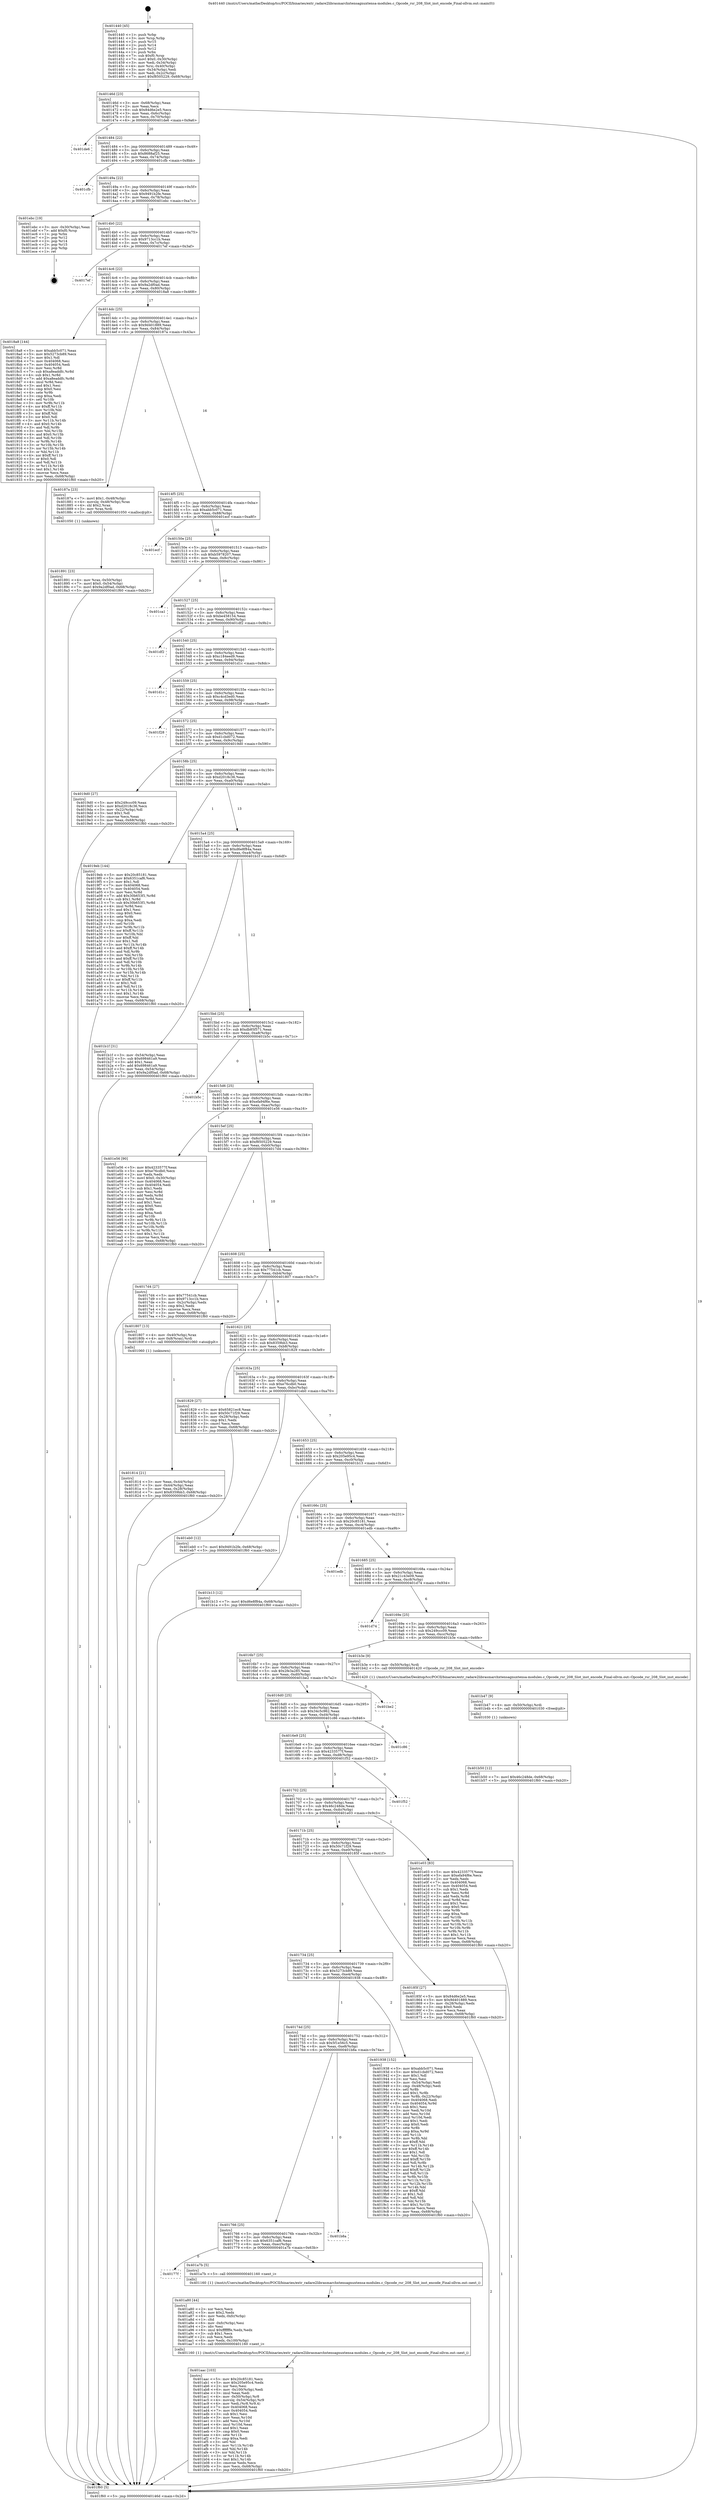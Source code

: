 digraph "0x401440" {
  label = "0x401440 (/mnt/c/Users/mathe/Desktop/tcc/POCII/binaries/extr_radare2librasmarchxtensagnuxtensa-modules.c_Opcode_rsr_208_Slot_inst_encode_Final-ollvm.out::main(0))"
  labelloc = "t"
  node[shape=record]

  Entry [label="",width=0.3,height=0.3,shape=circle,fillcolor=black,style=filled]
  "0x40146d" [label="{
     0x40146d [23]\l
     | [instrs]\l
     &nbsp;&nbsp;0x40146d \<+3\>: mov -0x68(%rbp),%eax\l
     &nbsp;&nbsp;0x401470 \<+2\>: mov %eax,%ecx\l
     &nbsp;&nbsp;0x401472 \<+6\>: sub $0x84d6e2e5,%ecx\l
     &nbsp;&nbsp;0x401478 \<+3\>: mov %eax,-0x6c(%rbp)\l
     &nbsp;&nbsp;0x40147b \<+3\>: mov %ecx,-0x70(%rbp)\l
     &nbsp;&nbsp;0x40147e \<+6\>: je 0000000000401de6 \<main+0x9a6\>\l
  }"]
  "0x401de6" [label="{
     0x401de6\l
  }", style=dashed]
  "0x401484" [label="{
     0x401484 [22]\l
     | [instrs]\l
     &nbsp;&nbsp;0x401484 \<+5\>: jmp 0000000000401489 \<main+0x49\>\l
     &nbsp;&nbsp;0x401489 \<+3\>: mov -0x6c(%rbp),%eax\l
     &nbsp;&nbsp;0x40148c \<+5\>: sub $0x8688af25,%eax\l
     &nbsp;&nbsp;0x401491 \<+3\>: mov %eax,-0x74(%rbp)\l
     &nbsp;&nbsp;0x401494 \<+6\>: je 0000000000401cfb \<main+0x8bb\>\l
  }"]
  Exit [label="",width=0.3,height=0.3,shape=circle,fillcolor=black,style=filled,peripheries=2]
  "0x401cfb" [label="{
     0x401cfb\l
  }", style=dashed]
  "0x40149a" [label="{
     0x40149a [22]\l
     | [instrs]\l
     &nbsp;&nbsp;0x40149a \<+5\>: jmp 000000000040149f \<main+0x5f\>\l
     &nbsp;&nbsp;0x40149f \<+3\>: mov -0x6c(%rbp),%eax\l
     &nbsp;&nbsp;0x4014a2 \<+5\>: sub $0x9491b2fe,%eax\l
     &nbsp;&nbsp;0x4014a7 \<+3\>: mov %eax,-0x78(%rbp)\l
     &nbsp;&nbsp;0x4014aa \<+6\>: je 0000000000401ebc \<main+0xa7c\>\l
  }"]
  "0x401b50" [label="{
     0x401b50 [12]\l
     | [instrs]\l
     &nbsp;&nbsp;0x401b50 \<+7\>: movl $0x46c248de,-0x68(%rbp)\l
     &nbsp;&nbsp;0x401b57 \<+5\>: jmp 0000000000401f60 \<main+0xb20\>\l
  }"]
  "0x401ebc" [label="{
     0x401ebc [19]\l
     | [instrs]\l
     &nbsp;&nbsp;0x401ebc \<+3\>: mov -0x30(%rbp),%eax\l
     &nbsp;&nbsp;0x401ebf \<+7\>: add $0xf0,%rsp\l
     &nbsp;&nbsp;0x401ec6 \<+1\>: pop %rbx\l
     &nbsp;&nbsp;0x401ec7 \<+2\>: pop %r12\l
     &nbsp;&nbsp;0x401ec9 \<+2\>: pop %r14\l
     &nbsp;&nbsp;0x401ecb \<+2\>: pop %r15\l
     &nbsp;&nbsp;0x401ecd \<+1\>: pop %rbp\l
     &nbsp;&nbsp;0x401ece \<+1\>: ret\l
  }"]
  "0x4014b0" [label="{
     0x4014b0 [22]\l
     | [instrs]\l
     &nbsp;&nbsp;0x4014b0 \<+5\>: jmp 00000000004014b5 \<main+0x75\>\l
     &nbsp;&nbsp;0x4014b5 \<+3\>: mov -0x6c(%rbp),%eax\l
     &nbsp;&nbsp;0x4014b8 \<+5\>: sub $0x9713cc1b,%eax\l
     &nbsp;&nbsp;0x4014bd \<+3\>: mov %eax,-0x7c(%rbp)\l
     &nbsp;&nbsp;0x4014c0 \<+6\>: je 00000000004017ef \<main+0x3af\>\l
  }"]
  "0x401b47" [label="{
     0x401b47 [9]\l
     | [instrs]\l
     &nbsp;&nbsp;0x401b47 \<+4\>: mov -0x50(%rbp),%rdi\l
     &nbsp;&nbsp;0x401b4b \<+5\>: call 0000000000401030 \<free@plt\>\l
     | [calls]\l
     &nbsp;&nbsp;0x401030 \{1\} (unknown)\l
  }"]
  "0x4017ef" [label="{
     0x4017ef\l
  }", style=dashed]
  "0x4014c6" [label="{
     0x4014c6 [22]\l
     | [instrs]\l
     &nbsp;&nbsp;0x4014c6 \<+5\>: jmp 00000000004014cb \<main+0x8b\>\l
     &nbsp;&nbsp;0x4014cb \<+3\>: mov -0x6c(%rbp),%eax\l
     &nbsp;&nbsp;0x4014ce \<+5\>: sub $0x9a2df0ad,%eax\l
     &nbsp;&nbsp;0x4014d3 \<+3\>: mov %eax,-0x80(%rbp)\l
     &nbsp;&nbsp;0x4014d6 \<+6\>: je 00000000004018a8 \<main+0x468\>\l
  }"]
  "0x401aac" [label="{
     0x401aac [103]\l
     | [instrs]\l
     &nbsp;&nbsp;0x401aac \<+5\>: mov $0x20c85181,%ecx\l
     &nbsp;&nbsp;0x401ab1 \<+5\>: mov $0x205e95c4,%edx\l
     &nbsp;&nbsp;0x401ab6 \<+2\>: xor %esi,%esi\l
     &nbsp;&nbsp;0x401ab8 \<+6\>: mov -0x100(%rbp),%edi\l
     &nbsp;&nbsp;0x401abe \<+3\>: imul %eax,%edi\l
     &nbsp;&nbsp;0x401ac1 \<+4\>: mov -0x50(%rbp),%r8\l
     &nbsp;&nbsp;0x401ac5 \<+4\>: movslq -0x54(%rbp),%r9\l
     &nbsp;&nbsp;0x401ac9 \<+4\>: mov %edi,(%r8,%r9,4)\l
     &nbsp;&nbsp;0x401acd \<+7\>: mov 0x404068,%eax\l
     &nbsp;&nbsp;0x401ad4 \<+7\>: mov 0x404054,%edi\l
     &nbsp;&nbsp;0x401adb \<+3\>: sub $0x1,%esi\l
     &nbsp;&nbsp;0x401ade \<+3\>: mov %eax,%r10d\l
     &nbsp;&nbsp;0x401ae1 \<+3\>: add %esi,%r10d\l
     &nbsp;&nbsp;0x401ae4 \<+4\>: imul %r10d,%eax\l
     &nbsp;&nbsp;0x401ae8 \<+3\>: and $0x1,%eax\l
     &nbsp;&nbsp;0x401aeb \<+3\>: cmp $0x0,%eax\l
     &nbsp;&nbsp;0x401aee \<+4\>: sete %r11b\l
     &nbsp;&nbsp;0x401af2 \<+3\>: cmp $0xa,%edi\l
     &nbsp;&nbsp;0x401af5 \<+3\>: setl %bl\l
     &nbsp;&nbsp;0x401af8 \<+3\>: mov %r11b,%r14b\l
     &nbsp;&nbsp;0x401afb \<+3\>: and %bl,%r14b\l
     &nbsp;&nbsp;0x401afe \<+3\>: xor %bl,%r11b\l
     &nbsp;&nbsp;0x401b01 \<+3\>: or %r11b,%r14b\l
     &nbsp;&nbsp;0x401b04 \<+4\>: test $0x1,%r14b\l
     &nbsp;&nbsp;0x401b08 \<+3\>: cmovne %edx,%ecx\l
     &nbsp;&nbsp;0x401b0b \<+3\>: mov %ecx,-0x68(%rbp)\l
     &nbsp;&nbsp;0x401b0e \<+5\>: jmp 0000000000401f60 \<main+0xb20\>\l
  }"]
  "0x4018a8" [label="{
     0x4018a8 [144]\l
     | [instrs]\l
     &nbsp;&nbsp;0x4018a8 \<+5\>: mov $0xabb5c071,%eax\l
     &nbsp;&nbsp;0x4018ad \<+5\>: mov $0x5273cb89,%ecx\l
     &nbsp;&nbsp;0x4018b2 \<+2\>: mov $0x1,%dl\l
     &nbsp;&nbsp;0x4018b4 \<+7\>: mov 0x404068,%esi\l
     &nbsp;&nbsp;0x4018bb \<+7\>: mov 0x404054,%edi\l
     &nbsp;&nbsp;0x4018c2 \<+3\>: mov %esi,%r8d\l
     &nbsp;&nbsp;0x4018c5 \<+7\>: sub $0xa8eaddfc,%r8d\l
     &nbsp;&nbsp;0x4018cc \<+4\>: sub $0x1,%r8d\l
     &nbsp;&nbsp;0x4018d0 \<+7\>: add $0xa8eaddfc,%r8d\l
     &nbsp;&nbsp;0x4018d7 \<+4\>: imul %r8d,%esi\l
     &nbsp;&nbsp;0x4018db \<+3\>: and $0x1,%esi\l
     &nbsp;&nbsp;0x4018de \<+3\>: cmp $0x0,%esi\l
     &nbsp;&nbsp;0x4018e1 \<+4\>: sete %r9b\l
     &nbsp;&nbsp;0x4018e5 \<+3\>: cmp $0xa,%edi\l
     &nbsp;&nbsp;0x4018e8 \<+4\>: setl %r10b\l
     &nbsp;&nbsp;0x4018ec \<+3\>: mov %r9b,%r11b\l
     &nbsp;&nbsp;0x4018ef \<+4\>: xor $0xff,%r11b\l
     &nbsp;&nbsp;0x4018f3 \<+3\>: mov %r10b,%bl\l
     &nbsp;&nbsp;0x4018f6 \<+3\>: xor $0xff,%bl\l
     &nbsp;&nbsp;0x4018f9 \<+3\>: xor $0x0,%dl\l
     &nbsp;&nbsp;0x4018fc \<+3\>: mov %r11b,%r14b\l
     &nbsp;&nbsp;0x4018ff \<+4\>: and $0x0,%r14b\l
     &nbsp;&nbsp;0x401903 \<+3\>: and %dl,%r9b\l
     &nbsp;&nbsp;0x401906 \<+3\>: mov %bl,%r15b\l
     &nbsp;&nbsp;0x401909 \<+4\>: and $0x0,%r15b\l
     &nbsp;&nbsp;0x40190d \<+3\>: and %dl,%r10b\l
     &nbsp;&nbsp;0x401910 \<+3\>: or %r9b,%r14b\l
     &nbsp;&nbsp;0x401913 \<+3\>: or %r10b,%r15b\l
     &nbsp;&nbsp;0x401916 \<+3\>: xor %r15b,%r14b\l
     &nbsp;&nbsp;0x401919 \<+3\>: or %bl,%r11b\l
     &nbsp;&nbsp;0x40191c \<+4\>: xor $0xff,%r11b\l
     &nbsp;&nbsp;0x401920 \<+3\>: or $0x0,%dl\l
     &nbsp;&nbsp;0x401923 \<+3\>: and %dl,%r11b\l
     &nbsp;&nbsp;0x401926 \<+3\>: or %r11b,%r14b\l
     &nbsp;&nbsp;0x401929 \<+4\>: test $0x1,%r14b\l
     &nbsp;&nbsp;0x40192d \<+3\>: cmovne %ecx,%eax\l
     &nbsp;&nbsp;0x401930 \<+3\>: mov %eax,-0x68(%rbp)\l
     &nbsp;&nbsp;0x401933 \<+5\>: jmp 0000000000401f60 \<main+0xb20\>\l
  }"]
  "0x4014dc" [label="{
     0x4014dc [25]\l
     | [instrs]\l
     &nbsp;&nbsp;0x4014dc \<+5\>: jmp 00000000004014e1 \<main+0xa1\>\l
     &nbsp;&nbsp;0x4014e1 \<+3\>: mov -0x6c(%rbp),%eax\l
     &nbsp;&nbsp;0x4014e4 \<+5\>: sub $0x9d401889,%eax\l
     &nbsp;&nbsp;0x4014e9 \<+6\>: mov %eax,-0x84(%rbp)\l
     &nbsp;&nbsp;0x4014ef \<+6\>: je 000000000040187a \<main+0x43a\>\l
  }"]
  "0x401a80" [label="{
     0x401a80 [44]\l
     | [instrs]\l
     &nbsp;&nbsp;0x401a80 \<+2\>: xor %ecx,%ecx\l
     &nbsp;&nbsp;0x401a82 \<+5\>: mov $0x2,%edx\l
     &nbsp;&nbsp;0x401a87 \<+6\>: mov %edx,-0xfc(%rbp)\l
     &nbsp;&nbsp;0x401a8d \<+1\>: cltd\l
     &nbsp;&nbsp;0x401a8e \<+6\>: mov -0xfc(%rbp),%esi\l
     &nbsp;&nbsp;0x401a94 \<+2\>: idiv %esi\l
     &nbsp;&nbsp;0x401a96 \<+6\>: imul $0xfffffffe,%edx,%edx\l
     &nbsp;&nbsp;0x401a9c \<+3\>: sub $0x1,%ecx\l
     &nbsp;&nbsp;0x401a9f \<+2\>: sub %ecx,%edx\l
     &nbsp;&nbsp;0x401aa1 \<+6\>: mov %edx,-0x100(%rbp)\l
     &nbsp;&nbsp;0x401aa7 \<+5\>: call 0000000000401160 \<next_i\>\l
     | [calls]\l
     &nbsp;&nbsp;0x401160 \{1\} (/mnt/c/Users/mathe/Desktop/tcc/POCII/binaries/extr_radare2librasmarchxtensagnuxtensa-modules.c_Opcode_rsr_208_Slot_inst_encode_Final-ollvm.out::next_i)\l
  }"]
  "0x40187a" [label="{
     0x40187a [23]\l
     | [instrs]\l
     &nbsp;&nbsp;0x40187a \<+7\>: movl $0x1,-0x48(%rbp)\l
     &nbsp;&nbsp;0x401881 \<+4\>: movslq -0x48(%rbp),%rax\l
     &nbsp;&nbsp;0x401885 \<+4\>: shl $0x2,%rax\l
     &nbsp;&nbsp;0x401889 \<+3\>: mov %rax,%rdi\l
     &nbsp;&nbsp;0x40188c \<+5\>: call 0000000000401050 \<malloc@plt\>\l
     | [calls]\l
     &nbsp;&nbsp;0x401050 \{1\} (unknown)\l
  }"]
  "0x4014f5" [label="{
     0x4014f5 [25]\l
     | [instrs]\l
     &nbsp;&nbsp;0x4014f5 \<+5\>: jmp 00000000004014fa \<main+0xba\>\l
     &nbsp;&nbsp;0x4014fa \<+3\>: mov -0x6c(%rbp),%eax\l
     &nbsp;&nbsp;0x4014fd \<+5\>: sub $0xabb5c071,%eax\l
     &nbsp;&nbsp;0x401502 \<+6\>: mov %eax,-0x88(%rbp)\l
     &nbsp;&nbsp;0x401508 \<+6\>: je 0000000000401ecf \<main+0xa8f\>\l
  }"]
  "0x40177f" [label="{
     0x40177f\l
  }", style=dashed]
  "0x401ecf" [label="{
     0x401ecf\l
  }", style=dashed]
  "0x40150e" [label="{
     0x40150e [25]\l
     | [instrs]\l
     &nbsp;&nbsp;0x40150e \<+5\>: jmp 0000000000401513 \<main+0xd3\>\l
     &nbsp;&nbsp;0x401513 \<+3\>: mov -0x6c(%rbp),%eax\l
     &nbsp;&nbsp;0x401516 \<+5\>: sub $0xb5978207,%eax\l
     &nbsp;&nbsp;0x40151b \<+6\>: mov %eax,-0x8c(%rbp)\l
     &nbsp;&nbsp;0x401521 \<+6\>: je 0000000000401ca1 \<main+0x861\>\l
  }"]
  "0x401a7b" [label="{
     0x401a7b [5]\l
     | [instrs]\l
     &nbsp;&nbsp;0x401a7b \<+5\>: call 0000000000401160 \<next_i\>\l
     | [calls]\l
     &nbsp;&nbsp;0x401160 \{1\} (/mnt/c/Users/mathe/Desktop/tcc/POCII/binaries/extr_radare2librasmarchxtensagnuxtensa-modules.c_Opcode_rsr_208_Slot_inst_encode_Final-ollvm.out::next_i)\l
  }"]
  "0x401ca1" [label="{
     0x401ca1\l
  }", style=dashed]
  "0x401527" [label="{
     0x401527 [25]\l
     | [instrs]\l
     &nbsp;&nbsp;0x401527 \<+5\>: jmp 000000000040152c \<main+0xec\>\l
     &nbsp;&nbsp;0x40152c \<+3\>: mov -0x6c(%rbp),%eax\l
     &nbsp;&nbsp;0x40152f \<+5\>: sub $0xbe458154,%eax\l
     &nbsp;&nbsp;0x401534 \<+6\>: mov %eax,-0x90(%rbp)\l
     &nbsp;&nbsp;0x40153a \<+6\>: je 0000000000401df2 \<main+0x9b2\>\l
  }"]
  "0x401766" [label="{
     0x401766 [25]\l
     | [instrs]\l
     &nbsp;&nbsp;0x401766 \<+5\>: jmp 000000000040176b \<main+0x32b\>\l
     &nbsp;&nbsp;0x40176b \<+3\>: mov -0x6c(%rbp),%eax\l
     &nbsp;&nbsp;0x40176e \<+5\>: sub $0x6351caf6,%eax\l
     &nbsp;&nbsp;0x401773 \<+6\>: mov %eax,-0xec(%rbp)\l
     &nbsp;&nbsp;0x401779 \<+6\>: je 0000000000401a7b \<main+0x63b\>\l
  }"]
  "0x401df2" [label="{
     0x401df2\l
  }", style=dashed]
  "0x401540" [label="{
     0x401540 [25]\l
     | [instrs]\l
     &nbsp;&nbsp;0x401540 \<+5\>: jmp 0000000000401545 \<main+0x105\>\l
     &nbsp;&nbsp;0x401545 \<+3\>: mov -0x6c(%rbp),%eax\l
     &nbsp;&nbsp;0x401548 \<+5\>: sub $0xc184eed9,%eax\l
     &nbsp;&nbsp;0x40154d \<+6\>: mov %eax,-0x94(%rbp)\l
     &nbsp;&nbsp;0x401553 \<+6\>: je 0000000000401d1c \<main+0x8dc\>\l
  }"]
  "0x401b8a" [label="{
     0x401b8a\l
  }", style=dashed]
  "0x401d1c" [label="{
     0x401d1c\l
  }", style=dashed]
  "0x401559" [label="{
     0x401559 [25]\l
     | [instrs]\l
     &nbsp;&nbsp;0x401559 \<+5\>: jmp 000000000040155e \<main+0x11e\>\l
     &nbsp;&nbsp;0x40155e \<+3\>: mov -0x6c(%rbp),%eax\l
     &nbsp;&nbsp;0x401561 \<+5\>: sub $0xc4cd3ed0,%eax\l
     &nbsp;&nbsp;0x401566 \<+6\>: mov %eax,-0x98(%rbp)\l
     &nbsp;&nbsp;0x40156c \<+6\>: je 0000000000401f28 \<main+0xae8\>\l
  }"]
  "0x40174d" [label="{
     0x40174d [25]\l
     | [instrs]\l
     &nbsp;&nbsp;0x40174d \<+5\>: jmp 0000000000401752 \<main+0x312\>\l
     &nbsp;&nbsp;0x401752 \<+3\>: mov -0x6c(%rbp),%eax\l
     &nbsp;&nbsp;0x401755 \<+5\>: sub $0x5f1e56c5,%eax\l
     &nbsp;&nbsp;0x40175a \<+6\>: mov %eax,-0xe8(%rbp)\l
     &nbsp;&nbsp;0x401760 \<+6\>: je 0000000000401b8a \<main+0x74a\>\l
  }"]
  "0x401f28" [label="{
     0x401f28\l
  }", style=dashed]
  "0x401572" [label="{
     0x401572 [25]\l
     | [instrs]\l
     &nbsp;&nbsp;0x401572 \<+5\>: jmp 0000000000401577 \<main+0x137\>\l
     &nbsp;&nbsp;0x401577 \<+3\>: mov -0x6c(%rbp),%eax\l
     &nbsp;&nbsp;0x40157a \<+5\>: sub $0xd1cbd072,%eax\l
     &nbsp;&nbsp;0x40157f \<+6\>: mov %eax,-0x9c(%rbp)\l
     &nbsp;&nbsp;0x401585 \<+6\>: je 00000000004019d0 \<main+0x590\>\l
  }"]
  "0x401938" [label="{
     0x401938 [152]\l
     | [instrs]\l
     &nbsp;&nbsp;0x401938 \<+5\>: mov $0xabb5c071,%eax\l
     &nbsp;&nbsp;0x40193d \<+5\>: mov $0xd1cbd072,%ecx\l
     &nbsp;&nbsp;0x401942 \<+2\>: mov $0x1,%dl\l
     &nbsp;&nbsp;0x401944 \<+2\>: xor %esi,%esi\l
     &nbsp;&nbsp;0x401946 \<+3\>: mov -0x54(%rbp),%edi\l
     &nbsp;&nbsp;0x401949 \<+3\>: cmp -0x48(%rbp),%edi\l
     &nbsp;&nbsp;0x40194c \<+4\>: setl %r8b\l
     &nbsp;&nbsp;0x401950 \<+4\>: and $0x1,%r8b\l
     &nbsp;&nbsp;0x401954 \<+4\>: mov %r8b,-0x22(%rbp)\l
     &nbsp;&nbsp;0x401958 \<+7\>: mov 0x404068,%edi\l
     &nbsp;&nbsp;0x40195f \<+8\>: mov 0x404054,%r9d\l
     &nbsp;&nbsp;0x401967 \<+3\>: sub $0x1,%esi\l
     &nbsp;&nbsp;0x40196a \<+3\>: mov %edi,%r10d\l
     &nbsp;&nbsp;0x40196d \<+3\>: add %esi,%r10d\l
     &nbsp;&nbsp;0x401970 \<+4\>: imul %r10d,%edi\l
     &nbsp;&nbsp;0x401974 \<+3\>: and $0x1,%edi\l
     &nbsp;&nbsp;0x401977 \<+3\>: cmp $0x0,%edi\l
     &nbsp;&nbsp;0x40197a \<+4\>: sete %r8b\l
     &nbsp;&nbsp;0x40197e \<+4\>: cmp $0xa,%r9d\l
     &nbsp;&nbsp;0x401982 \<+4\>: setl %r11b\l
     &nbsp;&nbsp;0x401986 \<+3\>: mov %r8b,%bl\l
     &nbsp;&nbsp;0x401989 \<+3\>: xor $0xff,%bl\l
     &nbsp;&nbsp;0x40198c \<+3\>: mov %r11b,%r14b\l
     &nbsp;&nbsp;0x40198f \<+4\>: xor $0xff,%r14b\l
     &nbsp;&nbsp;0x401993 \<+3\>: xor $0x1,%dl\l
     &nbsp;&nbsp;0x401996 \<+3\>: mov %bl,%r15b\l
     &nbsp;&nbsp;0x401999 \<+4\>: and $0xff,%r15b\l
     &nbsp;&nbsp;0x40199d \<+3\>: and %dl,%r8b\l
     &nbsp;&nbsp;0x4019a0 \<+3\>: mov %r14b,%r12b\l
     &nbsp;&nbsp;0x4019a3 \<+4\>: and $0xff,%r12b\l
     &nbsp;&nbsp;0x4019a7 \<+3\>: and %dl,%r11b\l
     &nbsp;&nbsp;0x4019aa \<+3\>: or %r8b,%r15b\l
     &nbsp;&nbsp;0x4019ad \<+3\>: or %r11b,%r12b\l
     &nbsp;&nbsp;0x4019b0 \<+3\>: xor %r12b,%r15b\l
     &nbsp;&nbsp;0x4019b3 \<+3\>: or %r14b,%bl\l
     &nbsp;&nbsp;0x4019b6 \<+3\>: xor $0xff,%bl\l
     &nbsp;&nbsp;0x4019b9 \<+3\>: or $0x1,%dl\l
     &nbsp;&nbsp;0x4019bc \<+2\>: and %dl,%bl\l
     &nbsp;&nbsp;0x4019be \<+3\>: or %bl,%r15b\l
     &nbsp;&nbsp;0x4019c1 \<+4\>: test $0x1,%r15b\l
     &nbsp;&nbsp;0x4019c5 \<+3\>: cmovne %ecx,%eax\l
     &nbsp;&nbsp;0x4019c8 \<+3\>: mov %eax,-0x68(%rbp)\l
     &nbsp;&nbsp;0x4019cb \<+5\>: jmp 0000000000401f60 \<main+0xb20\>\l
  }"]
  "0x4019d0" [label="{
     0x4019d0 [27]\l
     | [instrs]\l
     &nbsp;&nbsp;0x4019d0 \<+5\>: mov $0x249ccc09,%eax\l
     &nbsp;&nbsp;0x4019d5 \<+5\>: mov $0xd2018c36,%ecx\l
     &nbsp;&nbsp;0x4019da \<+3\>: mov -0x22(%rbp),%dl\l
     &nbsp;&nbsp;0x4019dd \<+3\>: test $0x1,%dl\l
     &nbsp;&nbsp;0x4019e0 \<+3\>: cmovne %ecx,%eax\l
     &nbsp;&nbsp;0x4019e3 \<+3\>: mov %eax,-0x68(%rbp)\l
     &nbsp;&nbsp;0x4019e6 \<+5\>: jmp 0000000000401f60 \<main+0xb20\>\l
  }"]
  "0x40158b" [label="{
     0x40158b [25]\l
     | [instrs]\l
     &nbsp;&nbsp;0x40158b \<+5\>: jmp 0000000000401590 \<main+0x150\>\l
     &nbsp;&nbsp;0x401590 \<+3\>: mov -0x6c(%rbp),%eax\l
     &nbsp;&nbsp;0x401593 \<+5\>: sub $0xd2018c36,%eax\l
     &nbsp;&nbsp;0x401598 \<+6\>: mov %eax,-0xa0(%rbp)\l
     &nbsp;&nbsp;0x40159e \<+6\>: je 00000000004019eb \<main+0x5ab\>\l
  }"]
  "0x401891" [label="{
     0x401891 [23]\l
     | [instrs]\l
     &nbsp;&nbsp;0x401891 \<+4\>: mov %rax,-0x50(%rbp)\l
     &nbsp;&nbsp;0x401895 \<+7\>: movl $0x0,-0x54(%rbp)\l
     &nbsp;&nbsp;0x40189c \<+7\>: movl $0x9a2df0ad,-0x68(%rbp)\l
     &nbsp;&nbsp;0x4018a3 \<+5\>: jmp 0000000000401f60 \<main+0xb20\>\l
  }"]
  "0x4019eb" [label="{
     0x4019eb [144]\l
     | [instrs]\l
     &nbsp;&nbsp;0x4019eb \<+5\>: mov $0x20c85181,%eax\l
     &nbsp;&nbsp;0x4019f0 \<+5\>: mov $0x6351caf6,%ecx\l
     &nbsp;&nbsp;0x4019f5 \<+2\>: mov $0x1,%dl\l
     &nbsp;&nbsp;0x4019f7 \<+7\>: mov 0x404068,%esi\l
     &nbsp;&nbsp;0x4019fe \<+7\>: mov 0x404054,%edi\l
     &nbsp;&nbsp;0x401a05 \<+3\>: mov %esi,%r8d\l
     &nbsp;&nbsp;0x401a08 \<+7\>: add $0x30b653f1,%r8d\l
     &nbsp;&nbsp;0x401a0f \<+4\>: sub $0x1,%r8d\l
     &nbsp;&nbsp;0x401a13 \<+7\>: sub $0x30b653f1,%r8d\l
     &nbsp;&nbsp;0x401a1a \<+4\>: imul %r8d,%esi\l
     &nbsp;&nbsp;0x401a1e \<+3\>: and $0x1,%esi\l
     &nbsp;&nbsp;0x401a21 \<+3\>: cmp $0x0,%esi\l
     &nbsp;&nbsp;0x401a24 \<+4\>: sete %r9b\l
     &nbsp;&nbsp;0x401a28 \<+3\>: cmp $0xa,%edi\l
     &nbsp;&nbsp;0x401a2b \<+4\>: setl %r10b\l
     &nbsp;&nbsp;0x401a2f \<+3\>: mov %r9b,%r11b\l
     &nbsp;&nbsp;0x401a32 \<+4\>: xor $0xff,%r11b\l
     &nbsp;&nbsp;0x401a36 \<+3\>: mov %r10b,%bl\l
     &nbsp;&nbsp;0x401a39 \<+3\>: xor $0xff,%bl\l
     &nbsp;&nbsp;0x401a3c \<+3\>: xor $0x1,%dl\l
     &nbsp;&nbsp;0x401a3f \<+3\>: mov %r11b,%r14b\l
     &nbsp;&nbsp;0x401a42 \<+4\>: and $0xff,%r14b\l
     &nbsp;&nbsp;0x401a46 \<+3\>: and %dl,%r9b\l
     &nbsp;&nbsp;0x401a49 \<+3\>: mov %bl,%r15b\l
     &nbsp;&nbsp;0x401a4c \<+4\>: and $0xff,%r15b\l
     &nbsp;&nbsp;0x401a50 \<+3\>: and %dl,%r10b\l
     &nbsp;&nbsp;0x401a53 \<+3\>: or %r9b,%r14b\l
     &nbsp;&nbsp;0x401a56 \<+3\>: or %r10b,%r15b\l
     &nbsp;&nbsp;0x401a59 \<+3\>: xor %r15b,%r14b\l
     &nbsp;&nbsp;0x401a5c \<+3\>: or %bl,%r11b\l
     &nbsp;&nbsp;0x401a5f \<+4\>: xor $0xff,%r11b\l
     &nbsp;&nbsp;0x401a63 \<+3\>: or $0x1,%dl\l
     &nbsp;&nbsp;0x401a66 \<+3\>: and %dl,%r11b\l
     &nbsp;&nbsp;0x401a69 \<+3\>: or %r11b,%r14b\l
     &nbsp;&nbsp;0x401a6c \<+4\>: test $0x1,%r14b\l
     &nbsp;&nbsp;0x401a70 \<+3\>: cmovne %ecx,%eax\l
     &nbsp;&nbsp;0x401a73 \<+3\>: mov %eax,-0x68(%rbp)\l
     &nbsp;&nbsp;0x401a76 \<+5\>: jmp 0000000000401f60 \<main+0xb20\>\l
  }"]
  "0x4015a4" [label="{
     0x4015a4 [25]\l
     | [instrs]\l
     &nbsp;&nbsp;0x4015a4 \<+5\>: jmp 00000000004015a9 \<main+0x169\>\l
     &nbsp;&nbsp;0x4015a9 \<+3\>: mov -0x6c(%rbp),%eax\l
     &nbsp;&nbsp;0x4015ac \<+5\>: sub $0xd6e8f84a,%eax\l
     &nbsp;&nbsp;0x4015b1 \<+6\>: mov %eax,-0xa4(%rbp)\l
     &nbsp;&nbsp;0x4015b7 \<+6\>: je 0000000000401b1f \<main+0x6df\>\l
  }"]
  "0x401734" [label="{
     0x401734 [25]\l
     | [instrs]\l
     &nbsp;&nbsp;0x401734 \<+5\>: jmp 0000000000401739 \<main+0x2f9\>\l
     &nbsp;&nbsp;0x401739 \<+3\>: mov -0x6c(%rbp),%eax\l
     &nbsp;&nbsp;0x40173c \<+5\>: sub $0x5273cb89,%eax\l
     &nbsp;&nbsp;0x401741 \<+6\>: mov %eax,-0xe4(%rbp)\l
     &nbsp;&nbsp;0x401747 \<+6\>: je 0000000000401938 \<main+0x4f8\>\l
  }"]
  "0x401b1f" [label="{
     0x401b1f [31]\l
     | [instrs]\l
     &nbsp;&nbsp;0x401b1f \<+3\>: mov -0x54(%rbp),%eax\l
     &nbsp;&nbsp;0x401b22 \<+5\>: sub $0x698461a9,%eax\l
     &nbsp;&nbsp;0x401b27 \<+3\>: add $0x1,%eax\l
     &nbsp;&nbsp;0x401b2a \<+5\>: add $0x698461a9,%eax\l
     &nbsp;&nbsp;0x401b2f \<+3\>: mov %eax,-0x54(%rbp)\l
     &nbsp;&nbsp;0x401b32 \<+7\>: movl $0x9a2df0ad,-0x68(%rbp)\l
     &nbsp;&nbsp;0x401b39 \<+5\>: jmp 0000000000401f60 \<main+0xb20\>\l
  }"]
  "0x4015bd" [label="{
     0x4015bd [25]\l
     | [instrs]\l
     &nbsp;&nbsp;0x4015bd \<+5\>: jmp 00000000004015c2 \<main+0x182\>\l
     &nbsp;&nbsp;0x4015c2 \<+3\>: mov -0x6c(%rbp),%eax\l
     &nbsp;&nbsp;0x4015c5 \<+5\>: sub $0xdb85f571,%eax\l
     &nbsp;&nbsp;0x4015ca \<+6\>: mov %eax,-0xa8(%rbp)\l
     &nbsp;&nbsp;0x4015d0 \<+6\>: je 0000000000401b5c \<main+0x71c\>\l
  }"]
  "0x40185f" [label="{
     0x40185f [27]\l
     | [instrs]\l
     &nbsp;&nbsp;0x40185f \<+5\>: mov $0x84d6e2e5,%eax\l
     &nbsp;&nbsp;0x401864 \<+5\>: mov $0x9d401889,%ecx\l
     &nbsp;&nbsp;0x401869 \<+3\>: mov -0x28(%rbp),%edx\l
     &nbsp;&nbsp;0x40186c \<+3\>: cmp $0x0,%edx\l
     &nbsp;&nbsp;0x40186f \<+3\>: cmove %ecx,%eax\l
     &nbsp;&nbsp;0x401872 \<+3\>: mov %eax,-0x68(%rbp)\l
     &nbsp;&nbsp;0x401875 \<+5\>: jmp 0000000000401f60 \<main+0xb20\>\l
  }"]
  "0x401b5c" [label="{
     0x401b5c\l
  }", style=dashed]
  "0x4015d6" [label="{
     0x4015d6 [25]\l
     | [instrs]\l
     &nbsp;&nbsp;0x4015d6 \<+5\>: jmp 00000000004015db \<main+0x19b\>\l
     &nbsp;&nbsp;0x4015db \<+3\>: mov -0x6c(%rbp),%eax\l
     &nbsp;&nbsp;0x4015de \<+5\>: sub $0xefa94f6e,%eax\l
     &nbsp;&nbsp;0x4015e3 \<+6\>: mov %eax,-0xac(%rbp)\l
     &nbsp;&nbsp;0x4015e9 \<+6\>: je 0000000000401e56 \<main+0xa16\>\l
  }"]
  "0x40171b" [label="{
     0x40171b [25]\l
     | [instrs]\l
     &nbsp;&nbsp;0x40171b \<+5\>: jmp 0000000000401720 \<main+0x2e0\>\l
     &nbsp;&nbsp;0x401720 \<+3\>: mov -0x6c(%rbp),%eax\l
     &nbsp;&nbsp;0x401723 \<+5\>: sub $0x50c71f29,%eax\l
     &nbsp;&nbsp;0x401728 \<+6\>: mov %eax,-0xe0(%rbp)\l
     &nbsp;&nbsp;0x40172e \<+6\>: je 000000000040185f \<main+0x41f\>\l
  }"]
  "0x401e56" [label="{
     0x401e56 [90]\l
     | [instrs]\l
     &nbsp;&nbsp;0x401e56 \<+5\>: mov $0x4233577f,%eax\l
     &nbsp;&nbsp;0x401e5b \<+5\>: mov $0xe76cdb0,%ecx\l
     &nbsp;&nbsp;0x401e60 \<+2\>: xor %edx,%edx\l
     &nbsp;&nbsp;0x401e62 \<+7\>: movl $0x0,-0x30(%rbp)\l
     &nbsp;&nbsp;0x401e69 \<+7\>: mov 0x404068,%esi\l
     &nbsp;&nbsp;0x401e70 \<+7\>: mov 0x404054,%edi\l
     &nbsp;&nbsp;0x401e77 \<+3\>: sub $0x1,%edx\l
     &nbsp;&nbsp;0x401e7a \<+3\>: mov %esi,%r8d\l
     &nbsp;&nbsp;0x401e7d \<+3\>: add %edx,%r8d\l
     &nbsp;&nbsp;0x401e80 \<+4\>: imul %r8d,%esi\l
     &nbsp;&nbsp;0x401e84 \<+3\>: and $0x1,%esi\l
     &nbsp;&nbsp;0x401e87 \<+3\>: cmp $0x0,%esi\l
     &nbsp;&nbsp;0x401e8a \<+4\>: sete %r9b\l
     &nbsp;&nbsp;0x401e8e \<+3\>: cmp $0xa,%edi\l
     &nbsp;&nbsp;0x401e91 \<+4\>: setl %r10b\l
     &nbsp;&nbsp;0x401e95 \<+3\>: mov %r9b,%r11b\l
     &nbsp;&nbsp;0x401e98 \<+3\>: and %r10b,%r11b\l
     &nbsp;&nbsp;0x401e9b \<+3\>: xor %r10b,%r9b\l
     &nbsp;&nbsp;0x401e9e \<+3\>: or %r9b,%r11b\l
     &nbsp;&nbsp;0x401ea1 \<+4\>: test $0x1,%r11b\l
     &nbsp;&nbsp;0x401ea5 \<+3\>: cmovne %ecx,%eax\l
     &nbsp;&nbsp;0x401ea8 \<+3\>: mov %eax,-0x68(%rbp)\l
     &nbsp;&nbsp;0x401eab \<+5\>: jmp 0000000000401f60 \<main+0xb20\>\l
  }"]
  "0x4015ef" [label="{
     0x4015ef [25]\l
     | [instrs]\l
     &nbsp;&nbsp;0x4015ef \<+5\>: jmp 00000000004015f4 \<main+0x1b4\>\l
     &nbsp;&nbsp;0x4015f4 \<+3\>: mov -0x6c(%rbp),%eax\l
     &nbsp;&nbsp;0x4015f7 \<+5\>: sub $0xf8505229,%eax\l
     &nbsp;&nbsp;0x4015fc \<+6\>: mov %eax,-0xb0(%rbp)\l
     &nbsp;&nbsp;0x401602 \<+6\>: je 00000000004017d4 \<main+0x394\>\l
  }"]
  "0x401e03" [label="{
     0x401e03 [83]\l
     | [instrs]\l
     &nbsp;&nbsp;0x401e03 \<+5\>: mov $0x4233577f,%eax\l
     &nbsp;&nbsp;0x401e08 \<+5\>: mov $0xefa94f6e,%ecx\l
     &nbsp;&nbsp;0x401e0d \<+2\>: xor %edx,%edx\l
     &nbsp;&nbsp;0x401e0f \<+7\>: mov 0x404068,%esi\l
     &nbsp;&nbsp;0x401e16 \<+7\>: mov 0x404054,%edi\l
     &nbsp;&nbsp;0x401e1d \<+3\>: sub $0x1,%edx\l
     &nbsp;&nbsp;0x401e20 \<+3\>: mov %esi,%r8d\l
     &nbsp;&nbsp;0x401e23 \<+3\>: add %edx,%r8d\l
     &nbsp;&nbsp;0x401e26 \<+4\>: imul %r8d,%esi\l
     &nbsp;&nbsp;0x401e2a \<+3\>: and $0x1,%esi\l
     &nbsp;&nbsp;0x401e2d \<+3\>: cmp $0x0,%esi\l
     &nbsp;&nbsp;0x401e30 \<+4\>: sete %r9b\l
     &nbsp;&nbsp;0x401e34 \<+3\>: cmp $0xa,%edi\l
     &nbsp;&nbsp;0x401e37 \<+4\>: setl %r10b\l
     &nbsp;&nbsp;0x401e3b \<+3\>: mov %r9b,%r11b\l
     &nbsp;&nbsp;0x401e3e \<+3\>: and %r10b,%r11b\l
     &nbsp;&nbsp;0x401e41 \<+3\>: xor %r10b,%r9b\l
     &nbsp;&nbsp;0x401e44 \<+3\>: or %r9b,%r11b\l
     &nbsp;&nbsp;0x401e47 \<+4\>: test $0x1,%r11b\l
     &nbsp;&nbsp;0x401e4b \<+3\>: cmovne %ecx,%eax\l
     &nbsp;&nbsp;0x401e4e \<+3\>: mov %eax,-0x68(%rbp)\l
     &nbsp;&nbsp;0x401e51 \<+5\>: jmp 0000000000401f60 \<main+0xb20\>\l
  }"]
  "0x4017d4" [label="{
     0x4017d4 [27]\l
     | [instrs]\l
     &nbsp;&nbsp;0x4017d4 \<+5\>: mov $0x77541cb,%eax\l
     &nbsp;&nbsp;0x4017d9 \<+5\>: mov $0x9713cc1b,%ecx\l
     &nbsp;&nbsp;0x4017de \<+3\>: mov -0x2c(%rbp),%edx\l
     &nbsp;&nbsp;0x4017e1 \<+3\>: cmp $0x2,%edx\l
     &nbsp;&nbsp;0x4017e4 \<+3\>: cmovne %ecx,%eax\l
     &nbsp;&nbsp;0x4017e7 \<+3\>: mov %eax,-0x68(%rbp)\l
     &nbsp;&nbsp;0x4017ea \<+5\>: jmp 0000000000401f60 \<main+0xb20\>\l
  }"]
  "0x401608" [label="{
     0x401608 [25]\l
     | [instrs]\l
     &nbsp;&nbsp;0x401608 \<+5\>: jmp 000000000040160d \<main+0x1cd\>\l
     &nbsp;&nbsp;0x40160d \<+3\>: mov -0x6c(%rbp),%eax\l
     &nbsp;&nbsp;0x401610 \<+5\>: sub $0x77541cb,%eax\l
     &nbsp;&nbsp;0x401615 \<+6\>: mov %eax,-0xb4(%rbp)\l
     &nbsp;&nbsp;0x40161b \<+6\>: je 0000000000401807 \<main+0x3c7\>\l
  }"]
  "0x401f60" [label="{
     0x401f60 [5]\l
     | [instrs]\l
     &nbsp;&nbsp;0x401f60 \<+5\>: jmp 000000000040146d \<main+0x2d\>\l
  }"]
  "0x401440" [label="{
     0x401440 [45]\l
     | [instrs]\l
     &nbsp;&nbsp;0x401440 \<+1\>: push %rbp\l
     &nbsp;&nbsp;0x401441 \<+3\>: mov %rsp,%rbp\l
     &nbsp;&nbsp;0x401444 \<+2\>: push %r15\l
     &nbsp;&nbsp;0x401446 \<+2\>: push %r14\l
     &nbsp;&nbsp;0x401448 \<+2\>: push %r12\l
     &nbsp;&nbsp;0x40144a \<+1\>: push %rbx\l
     &nbsp;&nbsp;0x40144b \<+7\>: sub $0xf0,%rsp\l
     &nbsp;&nbsp;0x401452 \<+7\>: movl $0x0,-0x30(%rbp)\l
     &nbsp;&nbsp;0x401459 \<+3\>: mov %edi,-0x34(%rbp)\l
     &nbsp;&nbsp;0x40145c \<+4\>: mov %rsi,-0x40(%rbp)\l
     &nbsp;&nbsp;0x401460 \<+3\>: mov -0x34(%rbp),%edi\l
     &nbsp;&nbsp;0x401463 \<+3\>: mov %edi,-0x2c(%rbp)\l
     &nbsp;&nbsp;0x401466 \<+7\>: movl $0xf8505229,-0x68(%rbp)\l
  }"]
  "0x401702" [label="{
     0x401702 [25]\l
     | [instrs]\l
     &nbsp;&nbsp;0x401702 \<+5\>: jmp 0000000000401707 \<main+0x2c7\>\l
     &nbsp;&nbsp;0x401707 \<+3\>: mov -0x6c(%rbp),%eax\l
     &nbsp;&nbsp;0x40170a \<+5\>: sub $0x46c248de,%eax\l
     &nbsp;&nbsp;0x40170f \<+6\>: mov %eax,-0xdc(%rbp)\l
     &nbsp;&nbsp;0x401715 \<+6\>: je 0000000000401e03 \<main+0x9c3\>\l
  }"]
  "0x401807" [label="{
     0x401807 [13]\l
     | [instrs]\l
     &nbsp;&nbsp;0x401807 \<+4\>: mov -0x40(%rbp),%rax\l
     &nbsp;&nbsp;0x40180b \<+4\>: mov 0x8(%rax),%rdi\l
     &nbsp;&nbsp;0x40180f \<+5\>: call 0000000000401060 \<atoi@plt\>\l
     | [calls]\l
     &nbsp;&nbsp;0x401060 \{1\} (unknown)\l
  }"]
  "0x401621" [label="{
     0x401621 [25]\l
     | [instrs]\l
     &nbsp;&nbsp;0x401621 \<+5\>: jmp 0000000000401626 \<main+0x1e6\>\l
     &nbsp;&nbsp;0x401626 \<+3\>: mov -0x6c(%rbp),%eax\l
     &nbsp;&nbsp;0x401629 \<+5\>: sub $0x8359bb3,%eax\l
     &nbsp;&nbsp;0x40162e \<+6\>: mov %eax,-0xb8(%rbp)\l
     &nbsp;&nbsp;0x401634 \<+6\>: je 0000000000401829 \<main+0x3e9\>\l
  }"]
  "0x401814" [label="{
     0x401814 [21]\l
     | [instrs]\l
     &nbsp;&nbsp;0x401814 \<+3\>: mov %eax,-0x44(%rbp)\l
     &nbsp;&nbsp;0x401817 \<+3\>: mov -0x44(%rbp),%eax\l
     &nbsp;&nbsp;0x40181a \<+3\>: mov %eax,-0x28(%rbp)\l
     &nbsp;&nbsp;0x40181d \<+7\>: movl $0x8359bb3,-0x68(%rbp)\l
     &nbsp;&nbsp;0x401824 \<+5\>: jmp 0000000000401f60 \<main+0xb20\>\l
  }"]
  "0x401f52" [label="{
     0x401f52\l
  }", style=dashed]
  "0x401829" [label="{
     0x401829 [27]\l
     | [instrs]\l
     &nbsp;&nbsp;0x401829 \<+5\>: mov $0x65821ec8,%eax\l
     &nbsp;&nbsp;0x40182e \<+5\>: mov $0x50c71f29,%ecx\l
     &nbsp;&nbsp;0x401833 \<+3\>: mov -0x28(%rbp),%edx\l
     &nbsp;&nbsp;0x401836 \<+3\>: cmp $0x1,%edx\l
     &nbsp;&nbsp;0x401839 \<+3\>: cmovl %ecx,%eax\l
     &nbsp;&nbsp;0x40183c \<+3\>: mov %eax,-0x68(%rbp)\l
     &nbsp;&nbsp;0x40183f \<+5\>: jmp 0000000000401f60 \<main+0xb20\>\l
  }"]
  "0x40163a" [label="{
     0x40163a [25]\l
     | [instrs]\l
     &nbsp;&nbsp;0x40163a \<+5\>: jmp 000000000040163f \<main+0x1ff\>\l
     &nbsp;&nbsp;0x40163f \<+3\>: mov -0x6c(%rbp),%eax\l
     &nbsp;&nbsp;0x401642 \<+5\>: sub $0xe76cdb0,%eax\l
     &nbsp;&nbsp;0x401647 \<+6\>: mov %eax,-0xbc(%rbp)\l
     &nbsp;&nbsp;0x40164d \<+6\>: je 0000000000401eb0 \<main+0xa70\>\l
  }"]
  "0x4016e9" [label="{
     0x4016e9 [25]\l
     | [instrs]\l
     &nbsp;&nbsp;0x4016e9 \<+5\>: jmp 00000000004016ee \<main+0x2ae\>\l
     &nbsp;&nbsp;0x4016ee \<+3\>: mov -0x6c(%rbp),%eax\l
     &nbsp;&nbsp;0x4016f1 \<+5\>: sub $0x4233577f,%eax\l
     &nbsp;&nbsp;0x4016f6 \<+6\>: mov %eax,-0xd8(%rbp)\l
     &nbsp;&nbsp;0x4016fc \<+6\>: je 0000000000401f52 \<main+0xb12\>\l
  }"]
  "0x401eb0" [label="{
     0x401eb0 [12]\l
     | [instrs]\l
     &nbsp;&nbsp;0x401eb0 \<+7\>: movl $0x9491b2fe,-0x68(%rbp)\l
     &nbsp;&nbsp;0x401eb7 \<+5\>: jmp 0000000000401f60 \<main+0xb20\>\l
  }"]
  "0x401653" [label="{
     0x401653 [25]\l
     | [instrs]\l
     &nbsp;&nbsp;0x401653 \<+5\>: jmp 0000000000401658 \<main+0x218\>\l
     &nbsp;&nbsp;0x401658 \<+3\>: mov -0x6c(%rbp),%eax\l
     &nbsp;&nbsp;0x40165b \<+5\>: sub $0x205e95c4,%eax\l
     &nbsp;&nbsp;0x401660 \<+6\>: mov %eax,-0xc0(%rbp)\l
     &nbsp;&nbsp;0x401666 \<+6\>: je 0000000000401b13 \<main+0x6d3\>\l
  }"]
  "0x401c86" [label="{
     0x401c86\l
  }", style=dashed]
  "0x401b13" [label="{
     0x401b13 [12]\l
     | [instrs]\l
     &nbsp;&nbsp;0x401b13 \<+7\>: movl $0xd6e8f84a,-0x68(%rbp)\l
     &nbsp;&nbsp;0x401b1a \<+5\>: jmp 0000000000401f60 \<main+0xb20\>\l
  }"]
  "0x40166c" [label="{
     0x40166c [25]\l
     | [instrs]\l
     &nbsp;&nbsp;0x40166c \<+5\>: jmp 0000000000401671 \<main+0x231\>\l
     &nbsp;&nbsp;0x401671 \<+3\>: mov -0x6c(%rbp),%eax\l
     &nbsp;&nbsp;0x401674 \<+5\>: sub $0x20c85181,%eax\l
     &nbsp;&nbsp;0x401679 \<+6\>: mov %eax,-0xc4(%rbp)\l
     &nbsp;&nbsp;0x40167f \<+6\>: je 0000000000401edb \<main+0xa9b\>\l
  }"]
  "0x4016d0" [label="{
     0x4016d0 [25]\l
     | [instrs]\l
     &nbsp;&nbsp;0x4016d0 \<+5\>: jmp 00000000004016d5 \<main+0x295\>\l
     &nbsp;&nbsp;0x4016d5 \<+3\>: mov -0x6c(%rbp),%eax\l
     &nbsp;&nbsp;0x4016d8 \<+5\>: sub $0x34c5c962,%eax\l
     &nbsp;&nbsp;0x4016dd \<+6\>: mov %eax,-0xd4(%rbp)\l
     &nbsp;&nbsp;0x4016e3 \<+6\>: je 0000000000401c86 \<main+0x846\>\l
  }"]
  "0x401edb" [label="{
     0x401edb\l
  }", style=dashed]
  "0x401685" [label="{
     0x401685 [25]\l
     | [instrs]\l
     &nbsp;&nbsp;0x401685 \<+5\>: jmp 000000000040168a \<main+0x24a\>\l
     &nbsp;&nbsp;0x40168a \<+3\>: mov -0x6c(%rbp),%eax\l
     &nbsp;&nbsp;0x40168d \<+5\>: sub $0x21c43e09,%eax\l
     &nbsp;&nbsp;0x401692 \<+6\>: mov %eax,-0xc8(%rbp)\l
     &nbsp;&nbsp;0x401698 \<+6\>: je 0000000000401d74 \<main+0x934\>\l
  }"]
  "0x401be2" [label="{
     0x401be2\l
  }", style=dashed]
  "0x401d74" [label="{
     0x401d74\l
  }", style=dashed]
  "0x40169e" [label="{
     0x40169e [25]\l
     | [instrs]\l
     &nbsp;&nbsp;0x40169e \<+5\>: jmp 00000000004016a3 \<main+0x263\>\l
     &nbsp;&nbsp;0x4016a3 \<+3\>: mov -0x6c(%rbp),%eax\l
     &nbsp;&nbsp;0x4016a6 \<+5\>: sub $0x249ccc09,%eax\l
     &nbsp;&nbsp;0x4016ab \<+6\>: mov %eax,-0xcc(%rbp)\l
     &nbsp;&nbsp;0x4016b1 \<+6\>: je 0000000000401b3e \<main+0x6fe\>\l
  }"]
  "0x4016b7" [label="{
     0x4016b7 [25]\l
     | [instrs]\l
     &nbsp;&nbsp;0x4016b7 \<+5\>: jmp 00000000004016bc \<main+0x27c\>\l
     &nbsp;&nbsp;0x4016bc \<+3\>: mov -0x6c(%rbp),%eax\l
     &nbsp;&nbsp;0x4016bf \<+5\>: sub $0x2fe3a285,%eax\l
     &nbsp;&nbsp;0x4016c4 \<+6\>: mov %eax,-0xd0(%rbp)\l
     &nbsp;&nbsp;0x4016ca \<+6\>: je 0000000000401be2 \<main+0x7a2\>\l
  }"]
  "0x401b3e" [label="{
     0x401b3e [9]\l
     | [instrs]\l
     &nbsp;&nbsp;0x401b3e \<+4\>: mov -0x50(%rbp),%rdi\l
     &nbsp;&nbsp;0x401b42 \<+5\>: call 0000000000401420 \<Opcode_rsr_208_Slot_inst_encode\>\l
     | [calls]\l
     &nbsp;&nbsp;0x401420 \{1\} (/mnt/c/Users/mathe/Desktop/tcc/POCII/binaries/extr_radare2librasmarchxtensagnuxtensa-modules.c_Opcode_rsr_208_Slot_inst_encode_Final-ollvm.out::Opcode_rsr_208_Slot_inst_encode)\l
  }"]
  Entry -> "0x401440" [label=" 1"]
  "0x40146d" -> "0x401de6" [label=" 0"]
  "0x40146d" -> "0x401484" [label=" 20"]
  "0x401ebc" -> Exit [label=" 1"]
  "0x401484" -> "0x401cfb" [label=" 0"]
  "0x401484" -> "0x40149a" [label=" 20"]
  "0x401eb0" -> "0x401f60" [label=" 1"]
  "0x40149a" -> "0x401ebc" [label=" 1"]
  "0x40149a" -> "0x4014b0" [label=" 19"]
  "0x401e56" -> "0x401f60" [label=" 1"]
  "0x4014b0" -> "0x4017ef" [label=" 0"]
  "0x4014b0" -> "0x4014c6" [label=" 19"]
  "0x401e03" -> "0x401f60" [label=" 1"]
  "0x4014c6" -> "0x4018a8" [label=" 2"]
  "0x4014c6" -> "0x4014dc" [label=" 17"]
  "0x401b50" -> "0x401f60" [label=" 1"]
  "0x4014dc" -> "0x40187a" [label=" 1"]
  "0x4014dc" -> "0x4014f5" [label=" 16"]
  "0x401b47" -> "0x401b50" [label=" 1"]
  "0x4014f5" -> "0x401ecf" [label=" 0"]
  "0x4014f5" -> "0x40150e" [label=" 16"]
  "0x401b3e" -> "0x401b47" [label=" 1"]
  "0x40150e" -> "0x401ca1" [label=" 0"]
  "0x40150e" -> "0x401527" [label=" 16"]
  "0x401b1f" -> "0x401f60" [label=" 1"]
  "0x401527" -> "0x401df2" [label=" 0"]
  "0x401527" -> "0x401540" [label=" 16"]
  "0x401aac" -> "0x401f60" [label=" 1"]
  "0x401540" -> "0x401d1c" [label=" 0"]
  "0x401540" -> "0x401559" [label=" 16"]
  "0x401a80" -> "0x401aac" [label=" 1"]
  "0x401559" -> "0x401f28" [label=" 0"]
  "0x401559" -> "0x401572" [label=" 16"]
  "0x401766" -> "0x40177f" [label=" 0"]
  "0x401572" -> "0x4019d0" [label=" 2"]
  "0x401572" -> "0x40158b" [label=" 14"]
  "0x401766" -> "0x401a7b" [label=" 1"]
  "0x40158b" -> "0x4019eb" [label=" 1"]
  "0x40158b" -> "0x4015a4" [label=" 13"]
  "0x40174d" -> "0x401766" [label=" 1"]
  "0x4015a4" -> "0x401b1f" [label=" 1"]
  "0x4015a4" -> "0x4015bd" [label=" 12"]
  "0x40174d" -> "0x401b8a" [label=" 0"]
  "0x4015bd" -> "0x401b5c" [label=" 0"]
  "0x4015bd" -> "0x4015d6" [label=" 12"]
  "0x401a7b" -> "0x401a80" [label=" 1"]
  "0x4015d6" -> "0x401e56" [label=" 1"]
  "0x4015d6" -> "0x4015ef" [label=" 11"]
  "0x4019d0" -> "0x401f60" [label=" 2"]
  "0x4015ef" -> "0x4017d4" [label=" 1"]
  "0x4015ef" -> "0x401608" [label=" 10"]
  "0x4017d4" -> "0x401f60" [label=" 1"]
  "0x401440" -> "0x40146d" [label=" 1"]
  "0x401f60" -> "0x40146d" [label=" 19"]
  "0x401938" -> "0x401f60" [label=" 2"]
  "0x401608" -> "0x401807" [label=" 1"]
  "0x401608" -> "0x401621" [label=" 9"]
  "0x401807" -> "0x401814" [label=" 1"]
  "0x401814" -> "0x401f60" [label=" 1"]
  "0x401734" -> "0x401938" [label=" 2"]
  "0x401621" -> "0x401829" [label=" 1"]
  "0x401621" -> "0x40163a" [label=" 8"]
  "0x401829" -> "0x401f60" [label=" 1"]
  "0x401b13" -> "0x401f60" [label=" 1"]
  "0x40163a" -> "0x401eb0" [label=" 1"]
  "0x40163a" -> "0x401653" [label=" 7"]
  "0x401891" -> "0x401f60" [label=" 1"]
  "0x401653" -> "0x401b13" [label=" 1"]
  "0x401653" -> "0x40166c" [label=" 6"]
  "0x40187a" -> "0x401891" [label=" 1"]
  "0x40166c" -> "0x401edb" [label=" 0"]
  "0x40166c" -> "0x401685" [label=" 6"]
  "0x40171b" -> "0x401734" [label=" 3"]
  "0x401685" -> "0x401d74" [label=" 0"]
  "0x401685" -> "0x40169e" [label=" 6"]
  "0x40171b" -> "0x40185f" [label=" 1"]
  "0x40169e" -> "0x401b3e" [label=" 1"]
  "0x40169e" -> "0x4016b7" [label=" 5"]
  "0x4019eb" -> "0x401f60" [label=" 1"]
  "0x4016b7" -> "0x401be2" [label=" 0"]
  "0x4016b7" -> "0x4016d0" [label=" 5"]
  "0x40185f" -> "0x401f60" [label=" 1"]
  "0x4016d0" -> "0x401c86" [label=" 0"]
  "0x4016d0" -> "0x4016e9" [label=" 5"]
  "0x4018a8" -> "0x401f60" [label=" 2"]
  "0x4016e9" -> "0x401f52" [label=" 0"]
  "0x4016e9" -> "0x401702" [label=" 5"]
  "0x401734" -> "0x40174d" [label=" 1"]
  "0x401702" -> "0x401e03" [label=" 1"]
  "0x401702" -> "0x40171b" [label=" 4"]
}

